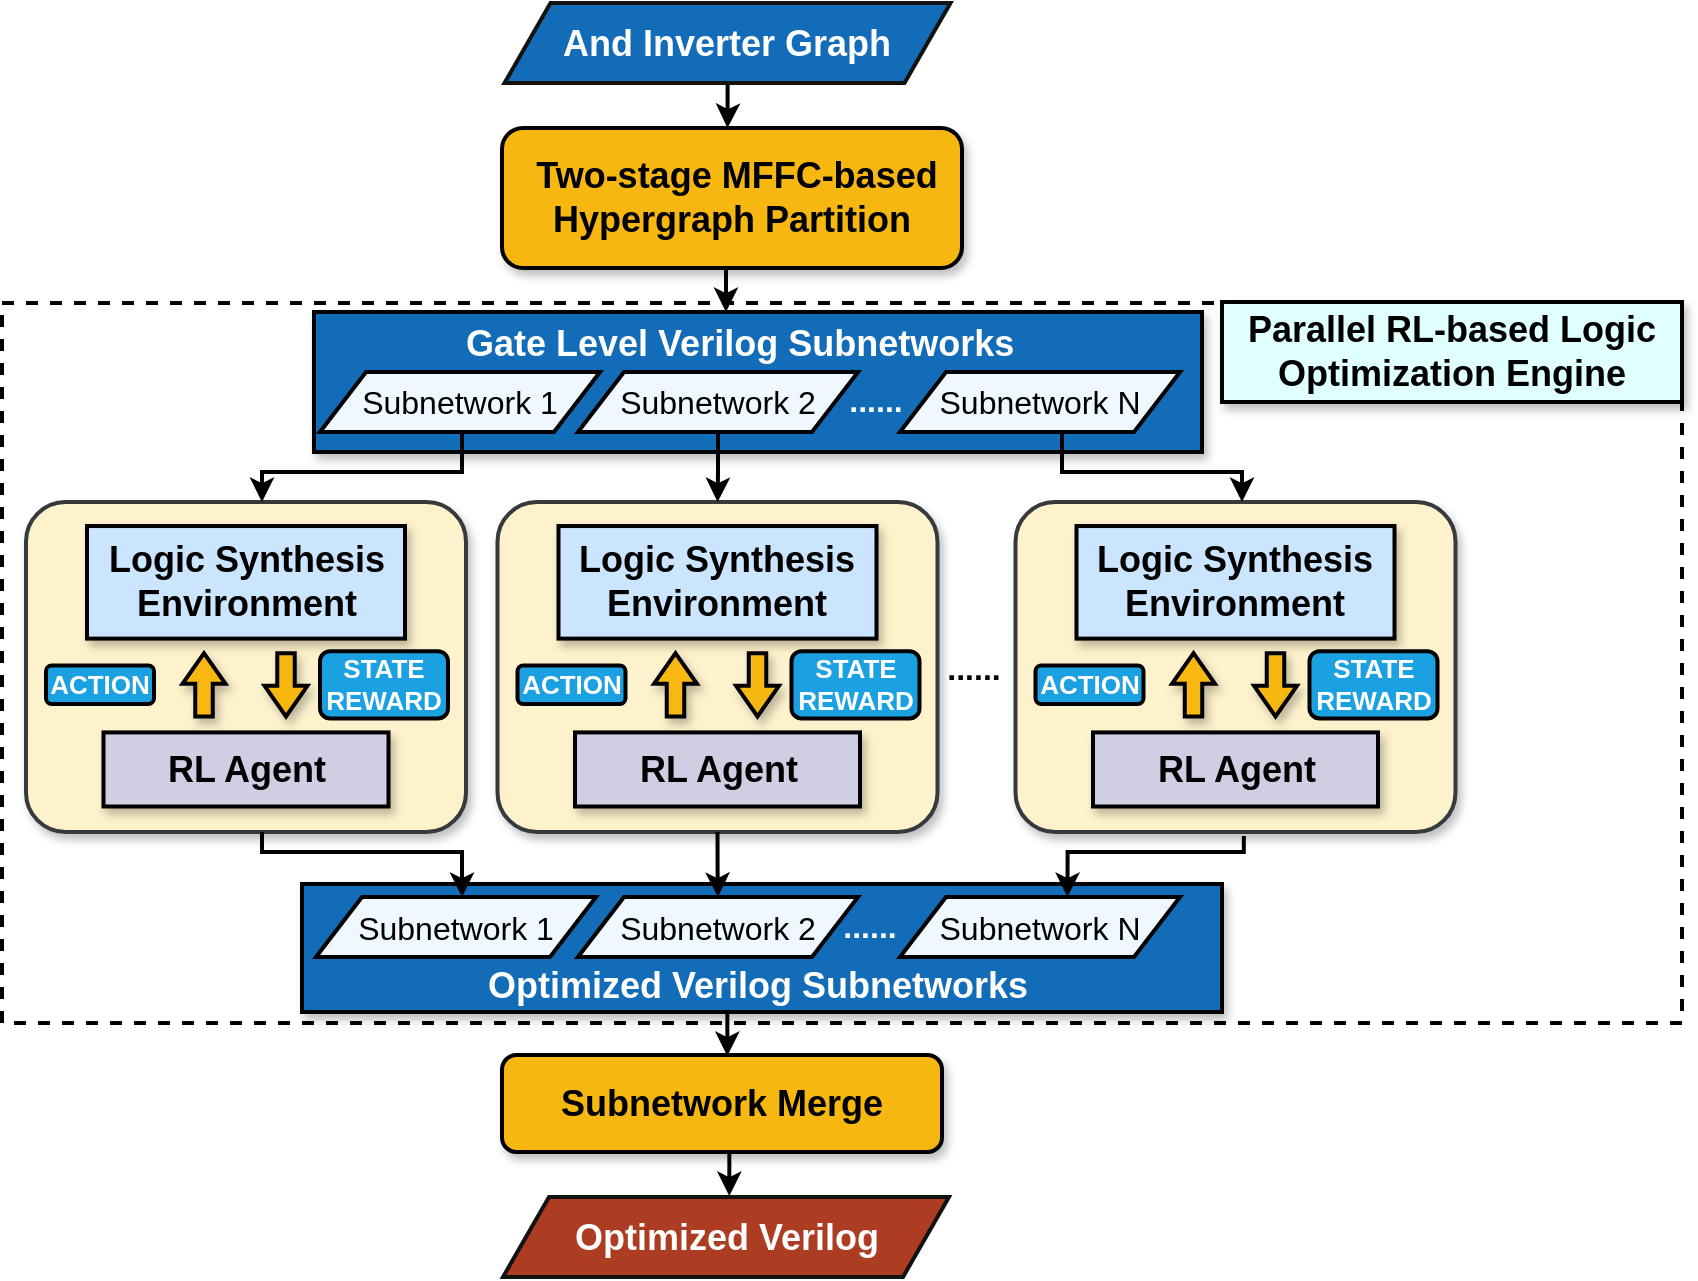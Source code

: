 <mxfile version="25.0.3">
  <diagram name="第 1 页" id="2leY5HMp6Ett028nWdfq">
    <mxGraphModel dx="9135" dy="5255" grid="1" gridSize="10" guides="1" tooltips="1" connect="1" arrows="1" fold="1" page="1" pageScale="1" pageWidth="1000" pageHeight="1300" math="0" shadow="0">
      <root>
        <mxCell id="0" />
        <mxCell id="1" parent="0" />
        <mxCell id="xTtSK3jkWQ4TyL-IIgwB-2" value="" style="rounded=0;whiteSpace=wrap;html=1;fillColor=none;strokeWidth=2;dashed=1;" parent="1" vertex="1">
          <mxGeometry x="-1860" y="-894.5" width="840" height="360" as="geometry" />
        </mxCell>
        <mxCell id="It7i3TktfvbQqpe2QVci-74" value="&lt;div&gt;&lt;br&gt;&lt;/div&gt;" style="rounded=0;whiteSpace=wrap;html=1;fillColor=#136cb7;strokeColor=#000000;strokeWidth=2;shadow=1;arcSize=25;" vertex="1" parent="1">
          <mxGeometry x="-1704" y="-890" width="444" height="70" as="geometry" />
        </mxCell>
        <mxCell id="LbmJ7f7Hz9VkS4XE6J_R-4" value="&lt;b style=&quot;&quot;&gt;&lt;font color=&quot;#000000&quot; style=&quot;font-size: 18px;&quot;&gt;Parallel RL-based Logic Optimization Engine&lt;/font&gt;&lt;/b&gt;" style="rounded=0;whiteSpace=wrap;html=1;fillColor=#E0FFFF;fontColor=#ffffff;strokeColor=#000000;strokeWidth=2;shadow=1;" parent="1" vertex="1">
          <mxGeometry x="-1250" y="-895" width="230" height="50" as="geometry" />
        </mxCell>
        <mxCell id="JNxmvh4w0vHAei_3oK9w-4" style="edgeStyle=orthogonalEdgeStyle;rounded=0;orthogonalLoop=1;jettySize=auto;html=1;strokeWidth=2;" parent="1" source="xTtSK3jkWQ4TyL-IIgwB-12" edge="1">
          <mxGeometry relative="1" as="geometry">
            <mxPoint x="-1497.25" y="-982" as="targetPoint" />
          </mxGeometry>
        </mxCell>
        <mxCell id="xTtSK3jkWQ4TyL-IIgwB-12" value="&lt;b style=&quot;&quot;&gt;&lt;font color=&quot;#ffffff&quot; style=&quot;font-size: 18px;&quot;&gt;And Inverter Graph&lt;/font&gt;&lt;/b&gt;" style="shape=parallelogram;perimeter=parallelogramPerimeter;whiteSpace=wrap;html=1;fixedSize=1;size=23;fillColor=#136cb7;strokeColor=#121212;strokeWidth=2;" parent="1" vertex="1">
          <mxGeometry x="-1608.75" y="-1044.5" width="223" height="40" as="geometry" />
        </mxCell>
        <mxCell id="JNxmvh4w0vHAei_3oK9w-5" style="edgeStyle=orthogonalEdgeStyle;rounded=0;orthogonalLoop=1;jettySize=auto;html=1;strokeWidth=2;exitX=0.5;exitY=1;exitDx=0;exitDy=0;" parent="1" source="It7i3TktfvbQqpe2QVci-43" edge="1">
          <mxGeometry relative="1" as="geometry">
            <mxPoint x="-1496.75" y="-908.5" as="sourcePoint" />
            <mxPoint x="-1498" y="-890" as="targetPoint" />
          </mxGeometry>
        </mxCell>
        <mxCell id="It7i3TktfvbQqpe2QVci-43" value="&lt;b&gt;&lt;font style=&quot;font-size: 18px;&quot;&gt;&amp;nbsp;Two-stage MFFC-based Hypergraph Partition&lt;/font&gt;&lt;/b&gt;" style="rounded=1;whiteSpace=wrap;html=1;fillColor=#f7b711;strokeColor=#000000;strokeWidth=2;shadow=1;" vertex="1" parent="1">
          <mxGeometry x="-1610" y="-982" width="230" height="70" as="geometry" />
        </mxCell>
        <mxCell id="It7i3TktfvbQqpe2QVci-55" value="" style="group" vertex="1" connectable="0" parent="1">
          <mxGeometry x="-1848" y="-795" width="220" height="165" as="geometry" />
        </mxCell>
        <mxCell id="It7i3TktfvbQqpe2QVci-46" value="" style="rounded=1;whiteSpace=wrap;html=1;strokeWidth=2;fillColor=#FDF2CC;strokeColor=#36393d;shadow=1;arcSize=12;" vertex="1" parent="It7i3TktfvbQqpe2QVci-55">
          <mxGeometry width="220" height="165" as="geometry" />
        </mxCell>
        <mxCell id="It7i3TktfvbQqpe2QVci-47" value="&lt;font style=&quot;font-size: 18px;&quot;&gt;&lt;b style=&quot;&quot;&gt;RL Agent&lt;/b&gt;&lt;/font&gt;" style="rounded=0;whiteSpace=wrap;html=1;fillColor=#d0cee2;strokeColor=#000000;strokeWidth=2;shadow=1;" vertex="1" parent="It7i3TktfvbQqpe2QVci-55">
          <mxGeometry x="38.75" y="115.211" width="142.5" height="37.041" as="geometry" />
        </mxCell>
        <mxCell id="It7i3TktfvbQqpe2QVci-48" value="&lt;font style=&quot;font-size: 18px;&quot;&gt;&lt;b style=&quot;&quot;&gt;Logic Synthesis Environment&lt;/b&gt;&lt;/font&gt;" style="rounded=0;whiteSpace=wrap;html=1;fillColor=#cce5ff;strokeColor=#000000;strokeWidth=2;shadow=1;" vertex="1" parent="It7i3TktfvbQqpe2QVci-55">
          <mxGeometry x="30.5" y="12.026" width="159" height="56.283" as="geometry" />
        </mxCell>
        <mxCell id="It7i3TktfvbQqpe2QVci-49" value="" style="shape=flexArrow;endArrow=classic;html=1;rounded=0;strokeWidth=2;endWidth=10.728;endSize=4.445;width=7.742;shadow=1;fillColor=#f6b711;strokeColor=#000000;" edge="1" parent="It7i3TktfvbQqpe2QVci-55">
          <mxGeometry width="50" height="50" relative="1" as="geometry">
            <mxPoint x="130" y="74.563" as="sourcePoint" />
            <mxPoint x="130" y="108.236" as="targetPoint" />
          </mxGeometry>
        </mxCell>
        <mxCell id="It7i3TktfvbQqpe2QVci-50" value="" style="shape=flexArrow;endArrow=classic;html=1;rounded=0;strokeWidth=2;endWidth=10.728;endSize=4.445;width=7.742;shadow=1;fillColor=#f8b811;strokeColor=#000000;" edge="1" parent="It7i3TktfvbQqpe2QVci-55">
          <mxGeometry width="50" height="50" relative="1" as="geometry">
            <mxPoint x="89" y="108.236" as="sourcePoint" />
            <mxPoint x="89" y="74.563" as="targetPoint" />
          </mxGeometry>
        </mxCell>
        <mxCell id="It7i3TktfvbQqpe2QVci-51" value="&lt;b style=&quot;font-size: 13px;&quot;&gt;ACTION&lt;/b&gt;" style="rounded=1;whiteSpace=wrap;html=1;fontSize=13;fillColor=#1ba1e2;fontColor=#ffffff;strokeColor=#000000;strokeWidth=2;" vertex="1" parent="It7i3TktfvbQqpe2QVci-55">
          <mxGeometry x="10" y="81.778" width="54" height="19.242" as="geometry" />
        </mxCell>
        <mxCell id="It7i3TktfvbQqpe2QVci-52" value="&lt;b style=&quot;font-size: 13px;&quot;&gt;STATE&lt;/b&gt;&lt;div&gt;&lt;b style=&quot;font-size: 13px;&quot;&gt;REWARD&lt;/b&gt;&lt;/div&gt;" style="rounded=1;whiteSpace=wrap;html=1;fontSize=13;fillColor=#1ba1e2;fontColor=#ffffff;strokeColor=#000000;strokeWidth=2;" vertex="1" parent="It7i3TktfvbQqpe2QVci-55">
          <mxGeometry x="147" y="74.563" width="64" height="33.673" as="geometry" />
        </mxCell>
        <mxCell id="It7i3TktfvbQqpe2QVci-56" value="" style="group" vertex="1" connectable="0" parent="1">
          <mxGeometry x="-1612.25" y="-795" width="220" height="165" as="geometry" />
        </mxCell>
        <mxCell id="It7i3TktfvbQqpe2QVci-57" value="" style="rounded=1;whiteSpace=wrap;html=1;strokeWidth=2;fillColor=#FDF2CC;strokeColor=#36393d;shadow=1;arcSize=12;" vertex="1" parent="It7i3TktfvbQqpe2QVci-56">
          <mxGeometry width="220" height="165" as="geometry" />
        </mxCell>
        <mxCell id="It7i3TktfvbQqpe2QVci-58" value="&lt;font style=&quot;font-size: 18px;&quot;&gt;&lt;b style=&quot;&quot;&gt;RL Agent&lt;/b&gt;&lt;/font&gt;" style="rounded=0;whiteSpace=wrap;html=1;fillColor=#d0cee2;strokeColor=#000000;strokeWidth=2;shadow=1;" vertex="1" parent="It7i3TktfvbQqpe2QVci-56">
          <mxGeometry x="38.75" y="115.211" width="142.5" height="37.041" as="geometry" />
        </mxCell>
        <mxCell id="It7i3TktfvbQqpe2QVci-59" value="&lt;font style=&quot;font-size: 18px;&quot;&gt;&lt;b style=&quot;&quot;&gt;Logic Synthesis Environment&lt;/b&gt;&lt;/font&gt;" style="rounded=0;whiteSpace=wrap;html=1;fillColor=#cce5ff;strokeColor=#000000;strokeWidth=2;shadow=1;" vertex="1" parent="It7i3TktfvbQqpe2QVci-56">
          <mxGeometry x="30.5" y="12.026" width="159" height="56.283" as="geometry" />
        </mxCell>
        <mxCell id="It7i3TktfvbQqpe2QVci-60" value="" style="shape=flexArrow;endArrow=classic;html=1;rounded=0;strokeWidth=2;endWidth=10.728;endSize=4.445;width=7.742;shadow=1;fillColor=#f6b711;strokeColor=#000000;" edge="1" parent="It7i3TktfvbQqpe2QVci-56">
          <mxGeometry width="50" height="50" relative="1" as="geometry">
            <mxPoint x="130" y="74.563" as="sourcePoint" />
            <mxPoint x="130" y="108.236" as="targetPoint" />
          </mxGeometry>
        </mxCell>
        <mxCell id="It7i3TktfvbQqpe2QVci-61" value="" style="shape=flexArrow;endArrow=classic;html=1;rounded=0;strokeWidth=2;endWidth=10.728;endSize=4.445;width=7.742;shadow=1;fillColor=#f8b811;strokeColor=#000000;" edge="1" parent="It7i3TktfvbQqpe2QVci-56">
          <mxGeometry width="50" height="50" relative="1" as="geometry">
            <mxPoint x="89" y="108.236" as="sourcePoint" />
            <mxPoint x="89" y="74.563" as="targetPoint" />
          </mxGeometry>
        </mxCell>
        <mxCell id="It7i3TktfvbQqpe2QVci-62" value="&lt;b style=&quot;font-size: 13px;&quot;&gt;ACTION&lt;/b&gt;" style="rounded=1;whiteSpace=wrap;html=1;fontSize=13;fillColor=#1ba1e2;fontColor=#ffffff;strokeColor=#000000;strokeWidth=2;" vertex="1" parent="It7i3TktfvbQqpe2QVci-56">
          <mxGeometry x="10" y="81.778" width="54" height="19.242" as="geometry" />
        </mxCell>
        <mxCell id="It7i3TktfvbQqpe2QVci-63" value="&lt;b style=&quot;font-size: 13px;&quot;&gt;STATE&lt;/b&gt;&lt;div&gt;&lt;b style=&quot;font-size: 13px;&quot;&gt;REWARD&lt;/b&gt;&lt;/div&gt;" style="rounded=1;whiteSpace=wrap;html=1;fontSize=13;fillColor=#1ba1e2;fontColor=#ffffff;strokeColor=#000000;strokeWidth=2;" vertex="1" parent="It7i3TktfvbQqpe2QVci-56">
          <mxGeometry x="147" y="74.563" width="64" height="33.673" as="geometry" />
        </mxCell>
        <mxCell id="It7i3TktfvbQqpe2QVci-64" value="" style="group" vertex="1" connectable="0" parent="1">
          <mxGeometry x="-1346.25" y="-795" width="220" height="165" as="geometry" />
        </mxCell>
        <mxCell id="It7i3TktfvbQqpe2QVci-83" value="&lt;b style=&quot;&quot;&gt;&lt;font style=&quot;font-size: 16px;&quot;&gt;......&lt;/font&gt;&lt;/b&gt;" style="text;html=1;align=center;verticalAlign=middle;whiteSpace=wrap;rounded=0;" vertex="1" parent="It7i3TktfvbQqpe2QVci-64">
          <mxGeometry x="-98.25" y="68.069" width="140" height="28.863" as="geometry" />
        </mxCell>
        <mxCell id="It7i3TktfvbQqpe2QVci-100" value="" style="group" vertex="1" connectable="0" parent="It7i3TktfvbQqpe2QVci-64">
          <mxGeometry x="-7" width="220" height="165" as="geometry" />
        </mxCell>
        <mxCell id="It7i3TktfvbQqpe2QVci-65" value="" style="rounded=1;whiteSpace=wrap;html=1;strokeWidth=2;fillColor=#FDF2CC;strokeColor=#36393d;shadow=1;arcSize=12;" vertex="1" parent="It7i3TktfvbQqpe2QVci-100">
          <mxGeometry width="220" height="165" as="geometry" />
        </mxCell>
        <mxCell id="It7i3TktfvbQqpe2QVci-66" value="&lt;font style=&quot;font-size: 18px;&quot;&gt;&lt;b style=&quot;&quot;&gt;RL Agent&lt;/b&gt;&lt;/font&gt;" style="rounded=0;whiteSpace=wrap;html=1;fillColor=#d0cee2;strokeColor=#000000;strokeWidth=2;shadow=1;" vertex="1" parent="It7i3TktfvbQqpe2QVci-100">
          <mxGeometry x="38.75" y="115.211" width="142.5" height="37.041" as="geometry" />
        </mxCell>
        <mxCell id="It7i3TktfvbQqpe2QVci-67" value="&lt;font style=&quot;font-size: 18px;&quot;&gt;&lt;b style=&quot;&quot;&gt;Logic Synthesis Environment&lt;/b&gt;&lt;/font&gt;" style="rounded=0;whiteSpace=wrap;html=1;fillColor=#cce5ff;strokeColor=#000000;strokeWidth=2;shadow=1;" vertex="1" parent="It7i3TktfvbQqpe2QVci-100">
          <mxGeometry x="30.5" y="12.026" width="159" height="56.283" as="geometry" />
        </mxCell>
        <mxCell id="It7i3TktfvbQqpe2QVci-68" value="" style="shape=flexArrow;endArrow=classic;html=1;rounded=0;strokeWidth=2;endWidth=10.728;endSize=4.445;width=7.742;shadow=1;fillColor=#f6b711;strokeColor=#000000;" edge="1" parent="It7i3TktfvbQqpe2QVci-100">
          <mxGeometry width="50" height="50" relative="1" as="geometry">
            <mxPoint x="130" y="74.563" as="sourcePoint" />
            <mxPoint x="130" y="108.236" as="targetPoint" />
          </mxGeometry>
        </mxCell>
        <mxCell id="It7i3TktfvbQqpe2QVci-69" value="" style="shape=flexArrow;endArrow=classic;html=1;rounded=0;strokeWidth=2;endWidth=10.728;endSize=4.445;width=7.742;shadow=1;fillColor=#f8b811;strokeColor=#000000;" edge="1" parent="It7i3TktfvbQqpe2QVci-100">
          <mxGeometry width="50" height="50" relative="1" as="geometry">
            <mxPoint x="89" y="108.236" as="sourcePoint" />
            <mxPoint x="89" y="74.563" as="targetPoint" />
          </mxGeometry>
        </mxCell>
        <mxCell id="It7i3TktfvbQqpe2QVci-70" value="&lt;b style=&quot;font-size: 13px;&quot;&gt;ACTION&lt;/b&gt;" style="rounded=1;whiteSpace=wrap;html=1;fontSize=13;fillColor=#1ba1e2;fontColor=#ffffff;strokeColor=#000000;strokeWidth=2;" vertex="1" parent="It7i3TktfvbQqpe2QVci-100">
          <mxGeometry x="10" y="81.778" width="54" height="19.242" as="geometry" />
        </mxCell>
        <mxCell id="It7i3TktfvbQqpe2QVci-71" value="&lt;b style=&quot;font-size: 13px;&quot;&gt;STATE&lt;/b&gt;&lt;div&gt;&lt;b style=&quot;font-size: 13px;&quot;&gt;REWARD&lt;/b&gt;&lt;/div&gt;" style="rounded=1;whiteSpace=wrap;html=1;fontSize=13;fillColor=#1ba1e2;fontColor=#ffffff;strokeColor=#000000;strokeWidth=2;" vertex="1" parent="It7i3TktfvbQqpe2QVci-100">
          <mxGeometry x="147" y="74.563" width="64" height="33.673" as="geometry" />
        </mxCell>
        <mxCell id="It7i3TktfvbQqpe2QVci-80" style="edgeStyle=orthogonalEdgeStyle;rounded=0;orthogonalLoop=1;jettySize=auto;html=1;strokeWidth=2;" edge="1" parent="1" source="It7i3TktfvbQqpe2QVci-73" target="It7i3TktfvbQqpe2QVci-46">
          <mxGeometry relative="1" as="geometry">
            <Array as="points">
              <mxPoint x="-1630" y="-810" />
              <mxPoint x="-1730" y="-810" />
            </Array>
          </mxGeometry>
        </mxCell>
        <mxCell id="It7i3TktfvbQqpe2QVci-73" value="&lt;font style=&quot;font-size: 16px;&quot;&gt;Subnetwork 1&lt;/font&gt;" style="shape=parallelogram;perimeter=parallelogramPerimeter;whiteSpace=wrap;html=1;fixedSize=1;size=23;fillColor=#F0F8FF;strokeColor=#000000;strokeWidth=2;" vertex="1" parent="1">
          <mxGeometry x="-1701" y="-860" width="140" height="30" as="geometry" />
        </mxCell>
        <mxCell id="It7i3TktfvbQqpe2QVci-75" value="&lt;b&gt;&lt;font color=&quot;#ffffff&quot;&gt;&lt;span style=&quot;forced-color-adjust: none; font-family: Helvetica; font-size: 18px; font-style: normal; font-variant-ligatures: normal; font-variant-caps: normal; letter-spacing: normal; orphans: 2; text-align: center; text-indent: 0px; text-transform: none; widows: 2; word-spacing: 0px; -webkit-text-stroke-width: 0px; white-space: normal; text-decoration-thickness: initial; text-decoration-style: initial; text-decoration-color: initial;&quot;&gt;Gate Level Verilog&lt;/span&gt;&lt;span style=&quot;forced-color-adjust: none; font-family: Helvetica; font-size: 18px; font-style: normal; font-variant-ligatures: normal; font-variant-caps: normal; letter-spacing: normal; orphans: 2; text-align: center; text-indent: 0px; text-transform: none; widows: 2; word-spacing: 0px; -webkit-text-stroke-width: 0px; white-space: normal; text-decoration-thickness: initial; text-decoration-style: initial; text-decoration-color: initial;&quot;&gt;&amp;nbsp;Subnetworks&lt;/span&gt;&lt;/font&gt;&lt;/b&gt;" style="text;whiteSpace=wrap;html=1;" vertex="1" parent="1">
          <mxGeometry x="-1630" y="-891.5" width="310" height="40" as="geometry" />
        </mxCell>
        <mxCell id="It7i3TktfvbQqpe2QVci-81" style="edgeStyle=orthogonalEdgeStyle;rounded=0;orthogonalLoop=1;jettySize=auto;html=1;strokeWidth=2;" edge="1" parent="1" source="It7i3TktfvbQqpe2QVci-77" target="It7i3TktfvbQqpe2QVci-57">
          <mxGeometry relative="1" as="geometry" />
        </mxCell>
        <mxCell id="It7i3TktfvbQqpe2QVci-77" value="&lt;font style=&quot;font-size: 16px;&quot;&gt;Subnetwork 2&lt;/font&gt;" style="shape=parallelogram;perimeter=parallelogramPerimeter;whiteSpace=wrap;html=1;fixedSize=1;size=23;fillColor=#F0F8FF;strokeColor=#000000;strokeWidth=2;" vertex="1" parent="1">
          <mxGeometry x="-1572" y="-860" width="140" height="30" as="geometry" />
        </mxCell>
        <mxCell id="It7i3TktfvbQqpe2QVci-82" style="edgeStyle=orthogonalEdgeStyle;rounded=0;orthogonalLoop=1;jettySize=auto;html=1;strokeWidth=2;" edge="1" parent="1" source="It7i3TktfvbQqpe2QVci-78" target="It7i3TktfvbQqpe2QVci-65">
          <mxGeometry relative="1" as="geometry">
            <Array as="points">
              <mxPoint x="-1330" y="-810" />
              <mxPoint x="-1240" y="-810" />
            </Array>
          </mxGeometry>
        </mxCell>
        <mxCell id="It7i3TktfvbQqpe2QVci-78" value="&lt;font style=&quot;font-size: 16px;&quot;&gt;Subnetwork N&lt;/font&gt;" style="shape=parallelogram;perimeter=parallelogramPerimeter;whiteSpace=wrap;html=1;fixedSize=1;size=23;fillColor=#F0F8FF;strokeColor=#000000;strokeWidth=2;" vertex="1" parent="1">
          <mxGeometry x="-1411" y="-860" width="140" height="30" as="geometry" />
        </mxCell>
        <mxCell id="It7i3TktfvbQqpe2QVci-79" value="&lt;b style=&quot;&quot;&gt;&lt;font color=&quot;#ffffff&quot; style=&quot;font-size: 16px;&quot;&gt;......&lt;/font&gt;&lt;/b&gt;" style="text;html=1;align=center;verticalAlign=middle;whiteSpace=wrap;rounded=0;" vertex="1" parent="1">
          <mxGeometry x="-1493" y="-861" width="140" height="30" as="geometry" />
        </mxCell>
        <mxCell id="It7i3TktfvbQqpe2QVci-84" value="&lt;div&gt;&lt;br&gt;&lt;/div&gt;" style="rounded=0;whiteSpace=wrap;html=1;fillColor=#136cb7;strokeColor=#000000;strokeWidth=2;shadow=1;arcSize=25;" vertex="1" parent="1">
          <mxGeometry x="-1710" y="-604" width="460" height="64" as="geometry" />
        </mxCell>
        <mxCell id="It7i3TktfvbQqpe2QVci-85" value="&lt;font style=&quot;font-size: 16px;&quot;&gt;Subnetwork 1&lt;/font&gt;" style="shape=parallelogram;perimeter=parallelogramPerimeter;whiteSpace=wrap;html=1;fixedSize=1;size=23;fillColor=#F0F8FF;strokeColor=#000000;strokeWidth=2;" vertex="1" parent="1">
          <mxGeometry x="-1703" y="-597.5" width="140" height="30" as="geometry" />
        </mxCell>
        <mxCell id="It7i3TktfvbQqpe2QVci-86" value="&lt;b&gt;&lt;font color=&quot;#ffffff&quot;&gt;&lt;span style=&quot;forced-color-adjust: none; font-family: Helvetica; font-size: 18px; font-style: normal; font-variant-ligatures: normal; font-variant-caps: normal; letter-spacing: normal; orphans: 2; text-align: center; text-indent: 0px; text-transform: none; widows: 2; word-spacing: 0px; -webkit-text-stroke-width: 0px; white-space: normal; text-decoration-thickness: initial; text-decoration-style: initial; text-decoration-color: initial;&quot;&gt;Optimized Verilog&lt;/span&gt;&lt;span style=&quot;forced-color-adjust: none; font-family: Helvetica; font-size: 18px; font-style: normal; font-variant-ligatures: normal; font-variant-caps: normal; letter-spacing: normal; orphans: 2; text-align: center; text-indent: 0px; text-transform: none; widows: 2; word-spacing: 0px; -webkit-text-stroke-width: 0px; white-space: normal; text-decoration-thickness: initial; text-decoration-style: initial; text-decoration-color: initial;&quot;&gt;&amp;nbsp;Subnetworks&lt;/span&gt;&lt;/font&gt;&lt;/b&gt;" style="text;whiteSpace=wrap;html=1;" vertex="1" parent="1">
          <mxGeometry x="-1618.75" y="-570.5" width="310" height="40" as="geometry" />
        </mxCell>
        <mxCell id="It7i3TktfvbQqpe2QVci-87" value="&lt;font style=&quot;font-size: 16px;&quot;&gt;Subnetwork 2&lt;/font&gt;" style="shape=parallelogram;perimeter=parallelogramPerimeter;whiteSpace=wrap;html=1;fixedSize=1;size=23;fillColor=#F0F8FF;strokeColor=#000000;strokeWidth=2;" vertex="1" parent="1">
          <mxGeometry x="-1572" y="-597.5" width="140" height="30" as="geometry" />
        </mxCell>
        <mxCell id="It7i3TktfvbQqpe2QVci-88" value="&lt;font style=&quot;font-size: 16px;&quot;&gt;Subnetwork N&lt;/font&gt;" style="shape=parallelogram;perimeter=parallelogramPerimeter;whiteSpace=wrap;html=1;fixedSize=1;size=23;fillColor=#F0F8FF;strokeColor=#000000;strokeWidth=2;" vertex="1" parent="1">
          <mxGeometry x="-1411" y="-597.5" width="140" height="30" as="geometry" />
        </mxCell>
        <mxCell id="It7i3TktfvbQqpe2QVci-89" value="&lt;b style=&quot;&quot;&gt;&lt;font color=&quot;#ffffff&quot; style=&quot;font-size: 16px;&quot;&gt;......&lt;/font&gt;&lt;/b&gt;" style="text;html=1;align=center;verticalAlign=middle;whiteSpace=wrap;rounded=0;" vertex="1" parent="1">
          <mxGeometry x="-1496" y="-598.5" width="140" height="30" as="geometry" />
        </mxCell>
        <mxCell id="It7i3TktfvbQqpe2QVci-90" style="edgeStyle=orthogonalEdgeStyle;rounded=0;orthogonalLoop=1;jettySize=auto;html=1;strokeWidth=2;" edge="1" parent="1" source="It7i3TktfvbQqpe2QVci-46" target="It7i3TktfvbQqpe2QVci-85">
          <mxGeometry relative="1" as="geometry">
            <Array as="points">
              <mxPoint x="-1730" y="-620" />
              <mxPoint x="-1630" y="-620" />
            </Array>
          </mxGeometry>
        </mxCell>
        <mxCell id="It7i3TktfvbQqpe2QVci-91" style="edgeStyle=orthogonalEdgeStyle;rounded=0;orthogonalLoop=1;jettySize=auto;html=1;strokeWidth=2;exitX=0.5;exitY=1;exitDx=0;exitDy=0;" edge="1" parent="1" source="It7i3TktfvbQqpe2QVci-57" target="It7i3TktfvbQqpe2QVci-87">
          <mxGeometry relative="1" as="geometry" />
        </mxCell>
        <mxCell id="It7i3TktfvbQqpe2QVci-92" style="rounded=0;orthogonalLoop=1;jettySize=auto;html=1;strokeWidth=2;edgeStyle=orthogonalEdgeStyle;exitX=0.519;exitY=1.012;exitDx=0;exitDy=0;exitPerimeter=0;" edge="1" parent="1" source="It7i3TktfvbQqpe2QVci-65">
          <mxGeometry relative="1" as="geometry">
            <mxPoint x="-1214.483" y="-636.75" as="sourcePoint" />
            <mxPoint x="-1327.25" y="-597.5" as="targetPoint" />
            <Array as="points">
              <mxPoint x="-1239" y="-620" />
              <mxPoint x="-1327" y="-620" />
            </Array>
          </mxGeometry>
        </mxCell>
        <mxCell id="It7i3TktfvbQqpe2QVci-93" value="&lt;b&gt;&lt;font style=&quot;font-size: 18px;&quot;&gt;Subnetwork Merge&lt;/font&gt;&lt;/b&gt;" style="rounded=1;whiteSpace=wrap;html=1;fillColor=#f7b711;strokeColor=#000000;strokeWidth=2;shadow=1;" vertex="1" parent="1">
          <mxGeometry x="-1610" y="-518.5" width="220" height="48.5" as="geometry" />
        </mxCell>
        <mxCell id="It7i3TktfvbQqpe2QVci-97" style="edgeStyle=orthogonalEdgeStyle;rounded=0;orthogonalLoop=1;jettySize=auto;html=1;strokeWidth=2;exitX=0.5;exitY=1;exitDx=0;exitDy=0;" edge="1" parent="1">
          <mxGeometry relative="1" as="geometry">
            <mxPoint x="-1497.33" y="-540" as="sourcePoint" />
            <mxPoint x="-1497.33" y="-518" as="targetPoint" />
          </mxGeometry>
        </mxCell>
        <mxCell id="It7i3TktfvbQqpe2QVci-98" value="&lt;b style=&quot;&quot;&gt;&lt;font color=&quot;#ffffff&quot; style=&quot;font-size: 18px;&quot;&gt;Optimized Verilog&lt;/font&gt;&lt;/b&gt;" style="shape=parallelogram;perimeter=parallelogramPerimeter;whiteSpace=wrap;html=1;fixedSize=1;size=23;fillColor=#ad3d22;strokeColor=#121212;strokeWidth=2;" vertex="1" parent="1">
          <mxGeometry x="-1609.5" y="-447.5" width="223" height="40" as="geometry" />
        </mxCell>
        <mxCell id="It7i3TktfvbQqpe2QVci-99" style="edgeStyle=orthogonalEdgeStyle;rounded=0;orthogonalLoop=1;jettySize=auto;html=1;strokeWidth=2;exitX=0.5;exitY=1;exitDx=0;exitDy=0;" edge="1" parent="1">
          <mxGeometry relative="1" as="geometry">
            <mxPoint x="-1496.33" y="-470" as="sourcePoint" />
            <mxPoint x="-1496.33" y="-448" as="targetPoint" />
          </mxGeometry>
        </mxCell>
      </root>
    </mxGraphModel>
  </diagram>
</mxfile>

